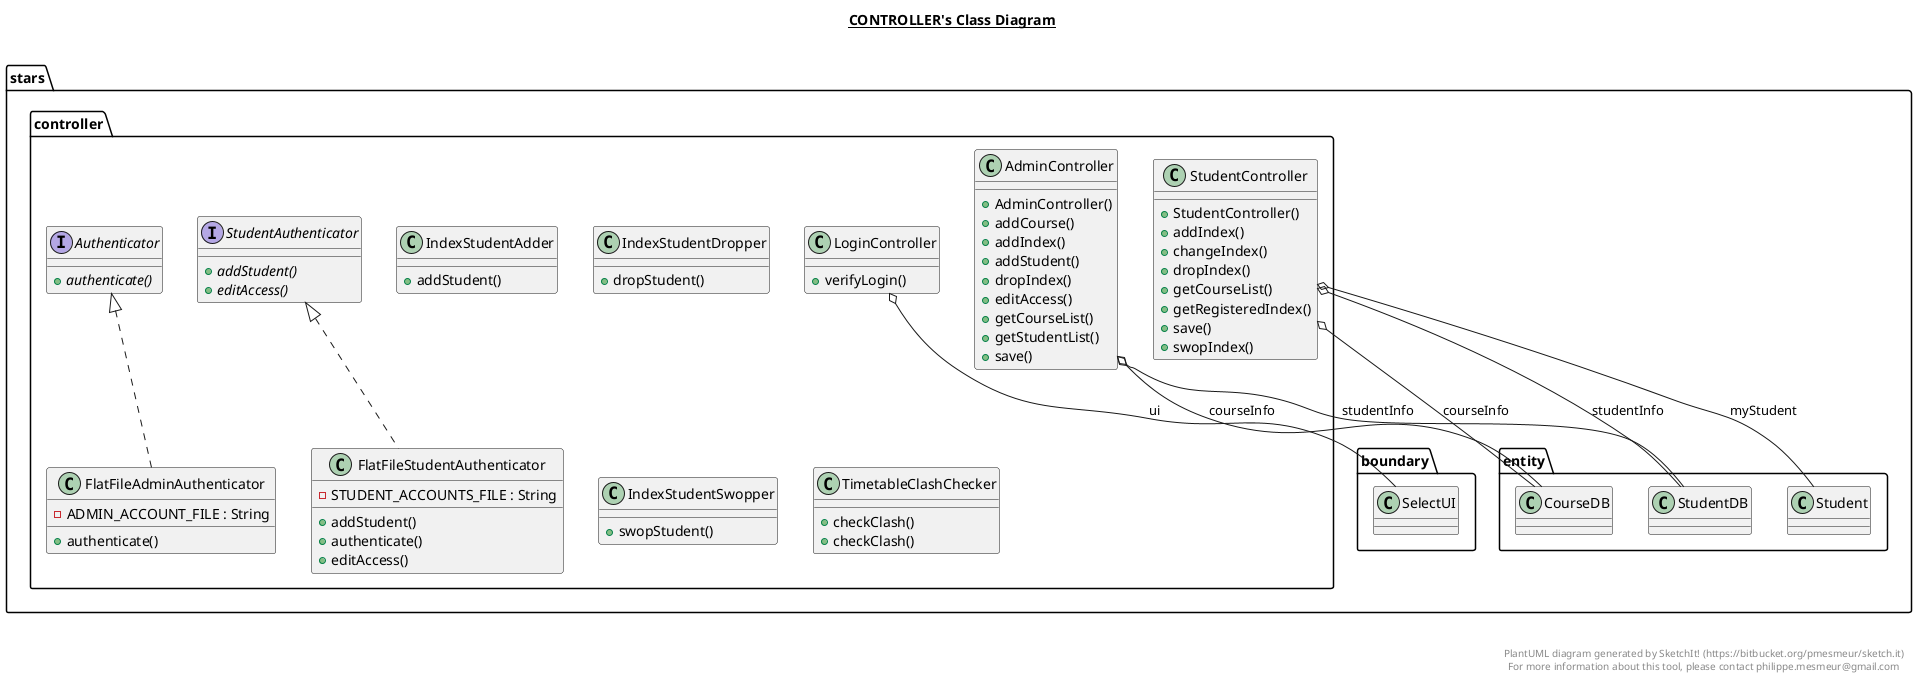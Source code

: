 @startuml

title __CONTROLLER's Class Diagram__\n

  namespace stars.controller {
    class stars.controller.AdminController {
        + AdminController()
        + addCourse()
        + addIndex()
        + addStudent()
        + dropIndex()
        + editAccess()
        + getCourseList()
        + getStudentList()
        + save()
    }
  }
  

  namespace stars.controller {
    interface stars.controller.Authenticator {
        {abstract} + authenticate()
    }
  }
  

  namespace stars.controller {
    class stars.controller.FlatFileAdminAuthenticator {
        - ADMIN_ACCOUNT_FILE : String
        + authenticate()
    }
  }
  

  namespace stars.controller {
    class stars.controller.FlatFileStudentAuthenticator {
        - STUDENT_ACCOUNTS_FILE : String
        + addStudent()
        + authenticate()
        + editAccess()
    }
  }
  

  namespace stars.controller {
    class stars.controller.IndexStudentAdder {
        + addStudent()
    }
  }
  

  namespace stars.controller {
    class stars.controller.IndexStudentDropper {
        + dropStudent()
    }
  }
  

  namespace stars.controller {
    class stars.controller.IndexStudentSwopper {
        + swopStudent()
    }
  }
  

  namespace stars.controller {
    class stars.controller.LoginController {
        + verifyLogin()
    }
  }
  

  namespace stars.controller {
    interface stars.controller.StudentAuthenticator {
        {abstract} + addStudent()
        {abstract} + editAccess()
    }
  }
  

  namespace stars.controller {
    class stars.controller.StudentController {
        + StudentController()
        + addIndex()
        + changeIndex()
        + dropIndex()
        + getCourseList()
        + getRegisteredIndex()
        + save()
        + swopIndex()
    }
  }
  

  namespace stars.controller {
    class stars.controller.TimetableClashChecker {
        + checkClash()
        + checkClash()
    }
  }
  

  stars.controller.AdminController o-- stars.entity.CourseDB : courseInfo
  stars.controller.AdminController o-- stars.entity.StudentDB : studentInfo
  stars.controller.FlatFileAdminAuthenticator .up.|> stars.controller.Authenticator
  stars.controller.FlatFileStudentAuthenticator .up.|> stars.controller.StudentAuthenticator
  stars.controller.LoginController o-- stars.boundary.SelectUI : ui
  stars.controller.StudentController o-- stars.entity.CourseDB : courseInfo
  stars.controller.StudentController o-- stars.entity.Student : myStudent
  stars.controller.StudentController o-- stars.entity.StudentDB : studentInfo


right footer


PlantUML diagram generated by SketchIt! (https://bitbucket.org/pmesmeur/sketch.it)
For more information about this tool, please contact philippe.mesmeur@gmail.com
endfooter

@enduml
